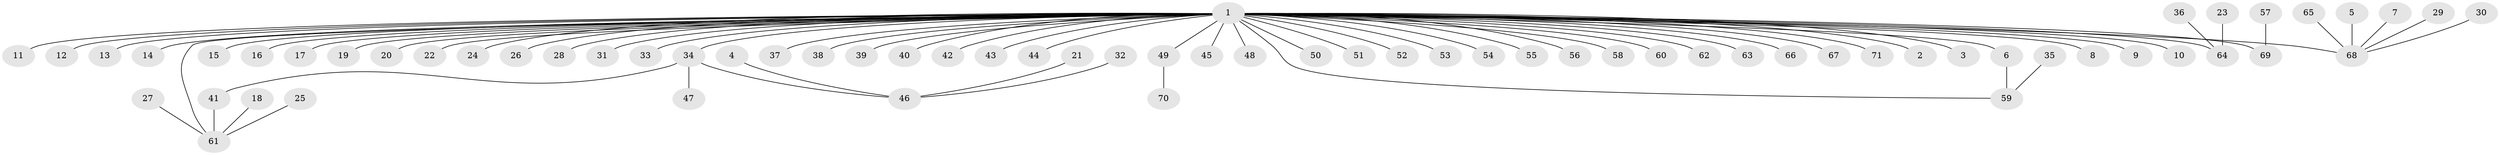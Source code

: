 // original degree distribution, {5: 0.035211267605633804, 52: 0.007042253521126761, 2: 0.18309859154929578, 1: 0.6408450704225352, 4: 0.04929577464788732, 9: 0.007042253521126761, 3: 0.07746478873239436}
// Generated by graph-tools (version 1.1) at 2025/26/03/09/25 03:26:00]
// undirected, 71 vertices, 72 edges
graph export_dot {
graph [start="1"]
  node [color=gray90,style=filled];
  1;
  2;
  3;
  4;
  5;
  6;
  7;
  8;
  9;
  10;
  11;
  12;
  13;
  14;
  15;
  16;
  17;
  18;
  19;
  20;
  21;
  22;
  23;
  24;
  25;
  26;
  27;
  28;
  29;
  30;
  31;
  32;
  33;
  34;
  35;
  36;
  37;
  38;
  39;
  40;
  41;
  42;
  43;
  44;
  45;
  46;
  47;
  48;
  49;
  50;
  51;
  52;
  53;
  54;
  55;
  56;
  57;
  58;
  59;
  60;
  61;
  62;
  63;
  64;
  65;
  66;
  67;
  68;
  69;
  70;
  71;
  1 -- 2 [weight=1.0];
  1 -- 3 [weight=1.0];
  1 -- 6 [weight=1.0];
  1 -- 8 [weight=1.0];
  1 -- 9 [weight=1.0];
  1 -- 10 [weight=1.0];
  1 -- 11 [weight=1.0];
  1 -- 12 [weight=1.0];
  1 -- 13 [weight=1.0];
  1 -- 14 [weight=1.0];
  1 -- 15 [weight=1.0];
  1 -- 16 [weight=1.0];
  1 -- 17 [weight=1.0];
  1 -- 19 [weight=1.0];
  1 -- 20 [weight=1.0];
  1 -- 22 [weight=1.0];
  1 -- 24 [weight=1.0];
  1 -- 26 [weight=1.0];
  1 -- 28 [weight=1.0];
  1 -- 31 [weight=1.0];
  1 -- 33 [weight=1.0];
  1 -- 34 [weight=1.0];
  1 -- 37 [weight=1.0];
  1 -- 38 [weight=1.0];
  1 -- 39 [weight=1.0];
  1 -- 40 [weight=1.0];
  1 -- 42 [weight=1.0];
  1 -- 43 [weight=1.0];
  1 -- 44 [weight=1.0];
  1 -- 45 [weight=1.0];
  1 -- 48 [weight=1.0];
  1 -- 49 [weight=1.0];
  1 -- 50 [weight=1.0];
  1 -- 51 [weight=1.0];
  1 -- 52 [weight=1.0];
  1 -- 53 [weight=1.0];
  1 -- 54 [weight=1.0];
  1 -- 55 [weight=1.0];
  1 -- 56 [weight=1.0];
  1 -- 58 [weight=1.0];
  1 -- 59 [weight=1.0];
  1 -- 60 [weight=1.0];
  1 -- 61 [weight=1.0];
  1 -- 62 [weight=1.0];
  1 -- 63 [weight=1.0];
  1 -- 64 [weight=1.0];
  1 -- 66 [weight=1.0];
  1 -- 67 [weight=1.0];
  1 -- 68 [weight=2.0];
  1 -- 69 [weight=1.0];
  1 -- 71 [weight=1.0];
  4 -- 46 [weight=1.0];
  5 -- 68 [weight=1.0];
  6 -- 59 [weight=1.0];
  7 -- 68 [weight=1.0];
  18 -- 61 [weight=1.0];
  21 -- 46 [weight=1.0];
  23 -- 64 [weight=1.0];
  25 -- 61 [weight=1.0];
  27 -- 61 [weight=1.0];
  29 -- 68 [weight=1.0];
  30 -- 68 [weight=1.0];
  32 -- 46 [weight=1.0];
  34 -- 41 [weight=1.0];
  34 -- 46 [weight=1.0];
  34 -- 47 [weight=1.0];
  35 -- 59 [weight=1.0];
  36 -- 64 [weight=1.0];
  41 -- 61 [weight=1.0];
  49 -- 70 [weight=1.0];
  57 -- 69 [weight=1.0];
  65 -- 68 [weight=1.0];
}
